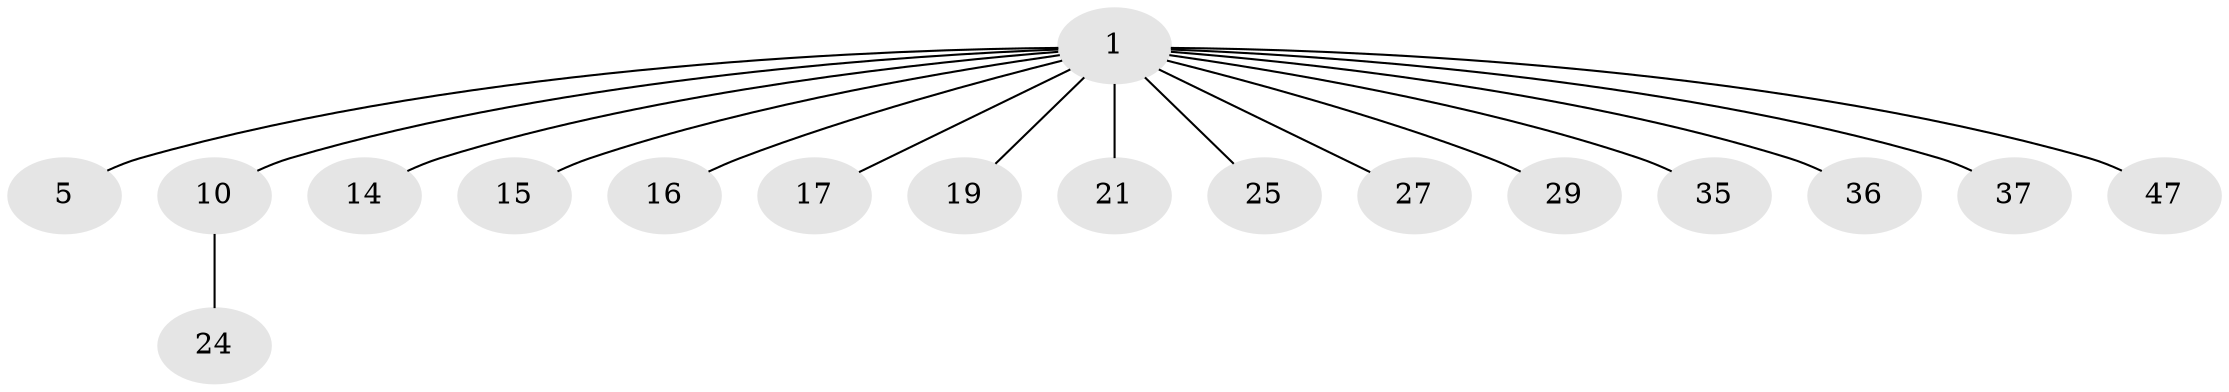 // original degree distribution, {2: 0.23076923076923078, 6: 0.019230769230769232, 3: 0.17307692307692307, 5: 0.057692307692307696, 1: 0.5, 4: 0.019230769230769232}
// Generated by graph-tools (version 1.1) at 2025/19/03/04/25 18:19:06]
// undirected, 17 vertices, 16 edges
graph export_dot {
graph [start="1"]
  node [color=gray90,style=filled];
  1 [super="+4+2"];
  5 [super="+40+49+7+26"];
  10 [super="+12+31"];
  14;
  15 [super="+41+32"];
  16;
  17;
  19 [super="+23+20"];
  21 [super="+33"];
  24 [super="+50"];
  25;
  27 [super="+30"];
  29;
  35;
  36 [super="+51+39"];
  37;
  47;
  1 -- 5;
  1 -- 21;
  1 -- 35;
  1 -- 36;
  1 -- 37;
  1 -- 10;
  1 -- 14;
  1 -- 15;
  1 -- 16;
  1 -- 17;
  1 -- 47;
  1 -- 19;
  1 -- 25;
  1 -- 27;
  1 -- 29;
  10 -- 24;
}
